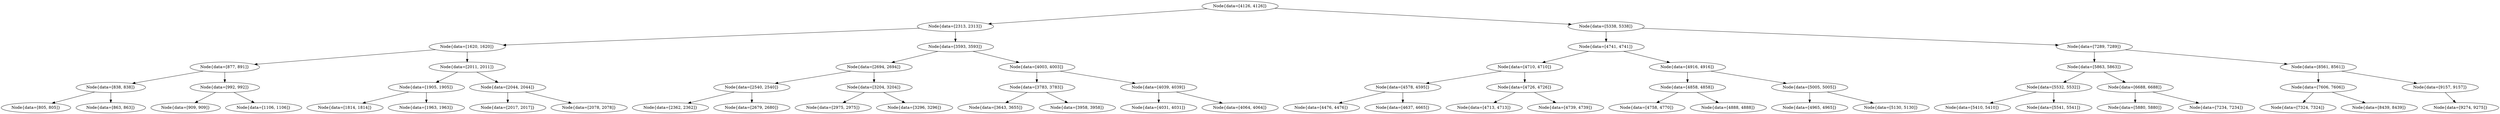 digraph G{
1266186624 [label="Node{data=[4126, 4126]}"]
1266186624 -> 1678865561
1678865561 [label="Node{data=[2313, 2313]}"]
1678865561 -> 1406041628
1406041628 [label="Node{data=[1620, 1620]}"]
1406041628 -> 2110717345
2110717345 [label="Node{data=[877, 891]}"]
2110717345 -> 1970421729
1970421729 [label="Node{data=[838, 838]}"]
1970421729 -> 447232106
447232106 [label="Node{data=[805, 805]}"]
1970421729 -> 976657341
976657341 [label="Node{data=[863, 863]}"]
2110717345 -> 807361199
807361199 [label="Node{data=[992, 992]}"]
807361199 -> 1417082490
1417082490 [label="Node{data=[909, 909]}"]
807361199 -> 256311286
256311286 [label="Node{data=[1106, 1106]}"]
1406041628 -> 27485904
27485904 [label="Node{data=[2011, 2011]}"]
27485904 -> 1260621417
1260621417 [label="Node{data=[1905, 1905]}"]
1260621417 -> 671442001
671442001 [label="Node{data=[1814, 1814]}"]
1260621417 -> 277121000
277121000 [label="Node{data=[1963, 1963]}"]
27485904 -> 168552142
168552142 [label="Node{data=[2044, 2044]}"]
168552142 -> 1561092384
1561092384 [label="Node{data=[2017, 2017]}"]
168552142 -> 1588113724
1588113724 [label="Node{data=[2078, 2078]}"]
1678865561 -> 1789380294
1789380294 [label="Node{data=[3593, 3593]}"]
1789380294 -> 1062170826
1062170826 [label="Node{data=[2694, 2694]}"]
1062170826 -> 32772962
32772962 [label="Node{data=[2540, 2540]}"]
32772962 -> 449737521
449737521 [label="Node{data=[2362, 2362]}"]
32772962 -> 1317734232
1317734232 [label="Node{data=[2679, 2680]}"]
1062170826 -> 168224611
168224611 [label="Node{data=[3204, 3204]}"]
168224611 -> 726174274
726174274 [label="Node{data=[2975, 2975]}"]
168224611 -> 1123427297
1123427297 [label="Node{data=[3296, 3296]}"]
1789380294 -> 1414614304
1414614304 [label="Node{data=[4003, 4003]}"]
1414614304 -> 1766954294
1766954294 [label="Node{data=[3783, 3783]}"]
1766954294 -> 103024836
103024836 [label="Node{data=[3643, 3655]}"]
1766954294 -> 1975442122
1975442122 [label="Node{data=[3958, 3958]}"]
1414614304 -> 735621392
735621392 [label="Node{data=[4039, 4039]}"]
735621392 -> 1313175928
1313175928 [label="Node{data=[4031, 4031]}"]
735621392 -> 1753295452
1753295452 [label="Node{data=[4064, 4064]}"]
1266186624 -> 1810547980
1810547980 [label="Node{data=[5338, 5338]}"]
1810547980 -> 97823056
97823056 [label="Node{data=[4741, 4741]}"]
97823056 -> 1623170603
1623170603 [label="Node{data=[4710, 4710]}"]
1623170603 -> 17669034
17669034 [label="Node{data=[4578, 4595]}"]
17669034 -> 1022553122
1022553122 [label="Node{data=[4476, 4476]}"]
17669034 -> 483151045
483151045 [label="Node{data=[4637, 4665]}"]
1623170603 -> 10405809
10405809 [label="Node{data=[4726, 4726]}"]
10405809 -> 1839455427
1839455427 [label="Node{data=[4713, 4713]}"]
10405809 -> 1176219305
1176219305 [label="Node{data=[4739, 4739]}"]
97823056 -> 953120971
953120971 [label="Node{data=[4916, 4916]}"]
953120971 -> 1318748972
1318748972 [label="Node{data=[4858, 4858]}"]
1318748972 -> 1026296824
1026296824 [label="Node{data=[4758, 4770]}"]
1318748972 -> 643404818
643404818 [label="Node{data=[4888, 4888]}"]
953120971 -> 1704175922
1704175922 [label="Node{data=[5005, 5005]}"]
1704175922 -> 2139800911
2139800911 [label="Node{data=[4965, 4965]}"]
1704175922 -> 572809869
572809869 [label="Node{data=[5130, 5130]}"]
1810547980 -> 1219992543
1219992543 [label="Node{data=[7289, 7289]}"]
1219992543 -> 815100354
815100354 [label="Node{data=[5863, 5863]}"]
815100354 -> 429685282
429685282 [label="Node{data=[5532, 5532]}"]
429685282 -> 414008214
414008214 [label="Node{data=[5410, 5410]}"]
429685282 -> 1815104063
1815104063 [label="Node{data=[5541, 5541]}"]
815100354 -> 1999645978
1999645978 [label="Node{data=[6688, 6688]}"]
1999645978 -> 226956468
226956468 [label="Node{data=[5880, 5880]}"]
1999645978 -> 2135185249
2135185249 [label="Node{data=[7234, 7234]}"]
1219992543 -> 290163460
290163460 [label="Node{data=[8561, 8561]}"]
290163460 -> 1734683850
1734683850 [label="Node{data=[7606, 7606]}"]
1734683850 -> 1383249446
1383249446 [label="Node{data=[7324, 7324]}"]
1734683850 -> 265296982
265296982 [label="Node{data=[8439, 8439]}"]
290163460 -> 1116644611
1116644611 [label="Node{data=[9157, 9157]}"]
1116644611 -> 214160100
214160100 [label="Node{data=[9274, 9275]}"]
}